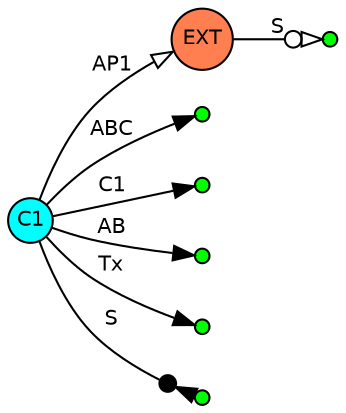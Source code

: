 digraph pwb_model {
	rankdir=LR;
	size="8,5"
	node [ shape = circle , fontname = "Helvetica" , fontsize = 10 , height = 0.1 , width = 0.1 , margin = 0.01 ,  style=filled ];
	edge [ fontname = "Helvetica" , forcelabels= true , fontsize = 10 ];
	"EXT" [shape=circle , regular=1, style=filled , fillcolor=coral ];
	"C1" [ shape=circle fillcolor=cyan ];
"REF2" [shape=circle , label ="", width=0.1 , height=0.1, regular=1, style=filled , fillcolor=green ];
	C1 -> REF2 [ label = "ABC" , arrowhead = "normal" ];
"REF1" [shape=circle , label ="", width=0.1 , height=0.1, regular=1, style=filled , fillcolor=green ];
	C1 -> REF1 [ label = "C1" , arrowhead = "normal" ];
"REF3" [shape=circle , label ="", width=0.1 , height=0.1, regular=1, style=filled , fillcolor=green ];
	C1 -> REF3 [ label = "AB" , arrowhead = "normal" ];
	C1 -> EXT [ label = "AP1" , arrowhead = "empty" ];
"REF4" [shape=circle , label ="", width=0.1 , height=0.1, regular=1, style=filled , fillcolor=green ];
	EXT -> REF4 [ label = "S" , arrowhead = "emptyodot" ];
"REF5" [shape=circle , label ="", width=0.1 , height=0.1, regular=1, style=filled , fillcolor=green ];
	C1 -> REF5 [ label = "Tx" , arrowhead = "normal" ];
"REF7" [shape=circle , label ="", width=0.1 , height=0.1, regular=1, style=filled , fillcolor=green ];
	C1 -> REF7 [ label = "S" , arrowhead = "invdot" ];
}
